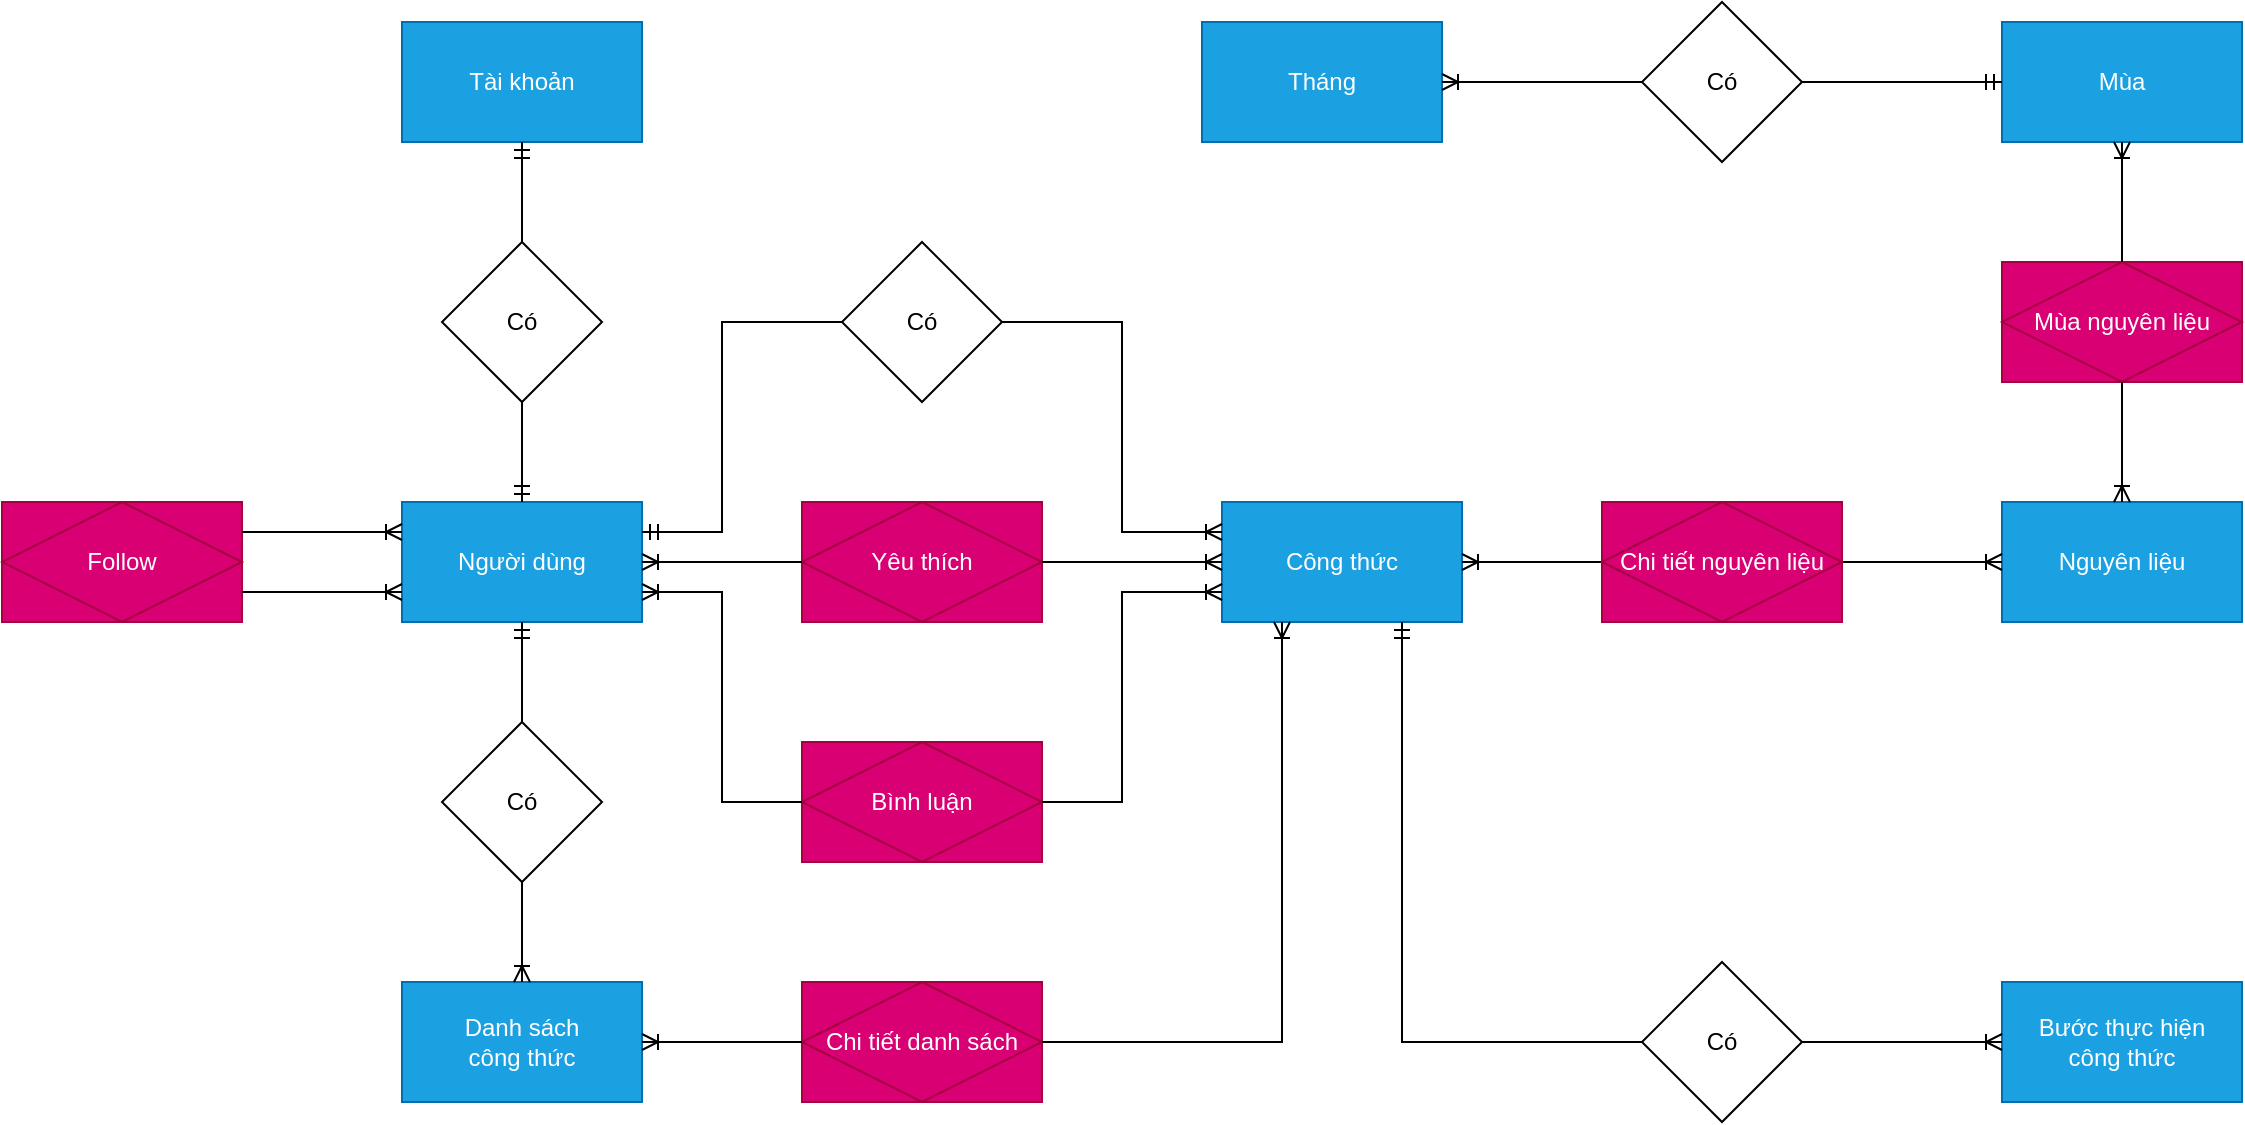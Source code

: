 <mxfile version="20.8.23" type="google" pages="2"><diagram id="c4pVvlEWS4kgHcjfymtn" name="Page-1"><mxGraphModel grid="1" page="0" gridSize="10" guides="1" tooltips="1" connect="1" arrows="1" fold="1" pageScale="1" pageWidth="850" pageHeight="1100" math="0" shadow="0"><root><mxCell id="0"/><mxCell id="1" parent="0"/><mxCell id="L5SS_wWgjtHi9M3j04vc-1" value="Người dùng" style="rounded=1;whiteSpace=wrap;html=1;arcSize=0;fillColor=#1ba1e2;strokeColor=#006EAF;fontColor=#ffffff;" vertex="1" parent="1"><mxGeometry x="80" y="210" width="120" height="60" as="geometry"/></mxCell><mxCell id="L5SS_wWgjtHi9M3j04vc-2" value="Tài khoản" style="rounded=1;whiteSpace=wrap;html=1;arcSize=0;fillColor=#1ba1e2;strokeColor=#006EAF;fontColor=#ffffff;" vertex="1" parent="1"><mxGeometry x="80" y="-30" width="120" height="60" as="geometry"/></mxCell><mxCell id="L5SS_wWgjtHi9M3j04vc-3" value="Nguyên liệu" style="rounded=1;whiteSpace=wrap;html=1;arcSize=0;fillColor=#1ba1e2;strokeColor=#006EAF;fontColor=#ffffff;" vertex="1" parent="1"><mxGeometry x="880" y="210" width="120" height="60" as="geometry"/></mxCell><mxCell id="L5SS_wWgjtHi9M3j04vc-4" value="Mùa" style="rounded=1;whiteSpace=wrap;html=1;arcSize=0;fillColor=#1ba1e2;strokeColor=#006EAF;fontColor=#ffffff;" vertex="1" parent="1"><mxGeometry x="880" y="-30" width="120" height="60" as="geometry"/></mxCell><mxCell id="L5SS_wWgjtHi9M3j04vc-5" value="Công thức" style="rounded=1;whiteSpace=wrap;html=1;arcSize=0;fillColor=#1ba1e2;strokeColor=#006EAF;fontColor=#ffffff;" vertex="1" parent="1"><mxGeometry x="490" y="210" width="120" height="60" as="geometry"/></mxCell><mxCell id="L5SS_wWgjtHi9M3j04vc-7" value="Bước thực hiện&lt;br&gt;công thức" style="rounded=1;whiteSpace=wrap;html=1;arcSize=0;fillColor=#1ba1e2;strokeColor=#006EAF;fontColor=#ffffff;" vertex="1" parent="1"><mxGeometry x="880" y="450" width="120" height="60" as="geometry"/></mxCell><mxCell id="L5SS_wWgjtHi9M3j04vc-8" value="Có" style="rhombus;whiteSpace=wrap;html=1;" vertex="1" parent="1"><mxGeometry x="100" y="80" width="80" height="80" as="geometry"/></mxCell><mxCell id="L5SS_wWgjtHi9M3j04vc-9" value="" style="endArrow=none;html=1;rounded=0;startArrow=ERmandOne;startFill=0;exitX=0.5;exitY=1;exitDx=0;exitDy=0;entryX=0.5;entryY=0;entryDx=0;entryDy=0;" edge="1" parent="1" source="L5SS_wWgjtHi9M3j04vc-2" target="L5SS_wWgjtHi9M3j04vc-8"><mxGeometry width="50" height="50" relative="1" as="geometry"><mxPoint x="240" y="200" as="sourcePoint"/><mxPoint x="290" y="150" as="targetPoint"/></mxGeometry></mxCell><mxCell id="L5SS_wWgjtHi9M3j04vc-10" value="" style="endArrow=none;html=1;rounded=0;startArrow=ERmandOne;startFill=0;exitX=0.5;exitY=0;exitDx=0;exitDy=0;entryX=0.5;entryY=1;entryDx=0;entryDy=0;" edge="1" parent="1" source="L5SS_wWgjtHi9M3j04vc-1" target="L5SS_wWgjtHi9M3j04vc-8"><mxGeometry width="50" height="50" relative="1" as="geometry"><mxPoint x="150" y="40" as="sourcePoint"/><mxPoint x="150" y="90" as="targetPoint"/></mxGeometry></mxCell><mxCell id="L5SS_wWgjtHi9M3j04vc-11" value="Có" style="rhombus;whiteSpace=wrap;html=1;" vertex="1" parent="1"><mxGeometry x="300" y="80" width="80" height="80" as="geometry"/></mxCell><mxCell id="L5SS_wWgjtHi9M3j04vc-12" value="" style="endArrow=none;html=1;rounded=0;startArrow=ERoneToMany;startFill=0;entryX=1;entryY=0.5;entryDx=0;entryDy=0;exitX=0;exitY=0.25;exitDx=0;exitDy=0;" edge="1" parent="1" source="L5SS_wWgjtHi9M3j04vc-5" target="L5SS_wWgjtHi9M3j04vc-11"><mxGeometry width="50" height="50" relative="1" as="geometry"><mxPoint x="470" y="190" as="sourcePoint"/><mxPoint x="230" y="170" as="targetPoint"/><Array as="points"><mxPoint x="440" y="225"/><mxPoint x="440" y="120"/></Array></mxGeometry></mxCell><mxCell id="L5SS_wWgjtHi9M3j04vc-13" value="" style="endArrow=none;html=1;rounded=0;startArrow=ERoneToMany;startFill=0;exitX=0;exitY=0.5;exitDx=0;exitDy=0;entryX=1;entryY=0.5;entryDx=0;entryDy=0;" edge="1" parent="1" source="L5SS_wWgjtHi9M3j04vc-3" target="L5SS_wWgjtHi9M3j04vc-17"><mxGeometry width="50" height="50" relative="1" as="geometry"><mxPoint x="470" y="250" as="sourcePoint"/><mxPoint x="720" y="240" as="targetPoint"/></mxGeometry></mxCell><mxCell id="L5SS_wWgjtHi9M3j04vc-14" value="" style="endArrow=none;html=1;rounded=0;startArrow=ERoneToMany;startFill=0;exitX=1;exitY=0.5;exitDx=0;exitDy=0;entryX=0;entryY=0.5;entryDx=0;entryDy=0;" edge="1" parent="1" source="L5SS_wWgjtHi9M3j04vc-5" target="L5SS_wWgjtHi9M3j04vc-17"><mxGeometry width="50" height="50" relative="1" as="geometry"><mxPoint x="930.0" y="250.0" as="sourcePoint"/><mxPoint x="830.0" y="250.0" as="targetPoint"/></mxGeometry></mxCell><mxCell id="L5SS_wWgjtHi9M3j04vc-15" value="" style="group;fillColor=#d80073;fontColor=#ffffff;strokeColor=#A50040;" connectable="0" vertex="1" parent="1"><mxGeometry x="680" y="210" width="120" height="60" as="geometry"/></mxCell><mxCell id="L5SS_wWgjtHi9M3j04vc-16" value="" style="rounded=1;whiteSpace=wrap;html=1;arcSize=0;fillColor=#d80073;fontColor=#ffffff;strokeColor=#A50040;" vertex="1" parent="L5SS_wWgjtHi9M3j04vc-15"><mxGeometry width="120" height="60" as="geometry"/></mxCell><mxCell id="L5SS_wWgjtHi9M3j04vc-17" value="Chi tiết nguyên liệu" style="rhombus;whiteSpace=wrap;html=1;fillColor=#d80073;fontColor=#ffffff;strokeColor=#A50040;" vertex="1" parent="L5SS_wWgjtHi9M3j04vc-15"><mxGeometry width="120" height="60" as="geometry"/></mxCell><mxCell id="L5SS_wWgjtHi9M3j04vc-18" value="" style="rounded=1;whiteSpace=wrap;html=1;arcSize=0;fillColor=#d80073;fontColor=#ffffff;strokeColor=#A50040;" vertex="1" parent="1"><mxGeometry x="880" y="90" width="120" height="60" as="geometry"/></mxCell><mxCell id="L5SS_wWgjtHi9M3j04vc-19" value="Mùa nguyên liệu" style="rhombus;whiteSpace=wrap;html=1;fillColor=#d80073;fontColor=#ffffff;strokeColor=#A50040;" vertex="1" parent="1"><mxGeometry x="880" y="90" width="120" height="60" as="geometry"/></mxCell><mxCell id="L5SS_wWgjtHi9M3j04vc-20" value="" style="endArrow=none;html=1;rounded=0;startArrow=ERoneToMany;startFill=0;exitX=0.5;exitY=1;exitDx=0;exitDy=0;entryX=0.5;entryY=0;entryDx=0;entryDy=0;" edge="1" parent="1" source="L5SS_wWgjtHi9M3j04vc-4" target="L5SS_wWgjtHi9M3j04vc-18"><mxGeometry width="50" height="50" relative="1" as="geometry"><mxPoint x="890.0" y="250.0" as="sourcePoint"/><mxPoint x="790.0" y="250.0" as="targetPoint"/></mxGeometry></mxCell><mxCell id="L5SS_wWgjtHi9M3j04vc-21" value="" style="endArrow=none;html=1;rounded=0;startArrow=ERoneToMany;startFill=0;exitX=0.5;exitY=0;exitDx=0;exitDy=0;entryX=0.5;entryY=1;entryDx=0;entryDy=0;" edge="1" parent="1" source="L5SS_wWgjtHi9M3j04vc-3" target="L5SS_wWgjtHi9M3j04vc-18"><mxGeometry width="50" height="50" relative="1" as="geometry"><mxPoint x="1330" y="250.0" as="sourcePoint"/><mxPoint x="1230" y="250.0" as="targetPoint"/></mxGeometry></mxCell><mxCell id="L5SS_wWgjtHi9M3j04vc-22" value="Có" style="rhombus;whiteSpace=wrap;html=1;" vertex="1" parent="1"><mxGeometry x="700" y="440" width="80" height="80" as="geometry"/></mxCell><mxCell id="L5SS_wWgjtHi9M3j04vc-23" value="" style="endArrow=none;html=1;rounded=0;startArrow=ERoneToMany;startFill=0;exitX=0;exitY=0.5;exitDx=0;exitDy=0;entryX=1;entryY=0.5;entryDx=0;entryDy=0;" edge="1" parent="1" source="L5SS_wWgjtHi9M3j04vc-7" target="L5SS_wWgjtHi9M3j04vc-22"><mxGeometry width="50" height="50" relative="1" as="geometry"><mxPoint x="460" y="420" as="sourcePoint"/><mxPoint x="400" y="420" as="targetPoint"/></mxGeometry></mxCell><mxCell id="L5SS_wWgjtHi9M3j04vc-24" value="" style="endArrow=none;html=1;rounded=0;startArrow=ERmandOne;startFill=0;exitX=0.75;exitY=1;exitDx=0;exitDy=0;entryX=0;entryY=0.5;entryDx=0;entryDy=0;" edge="1" parent="1" source="L5SS_wWgjtHi9M3j04vc-5" target="L5SS_wWgjtHi9M3j04vc-22"><mxGeometry width="50" height="50" relative="1" as="geometry"><mxPoint x="290" y="250" as="sourcePoint"/><mxPoint x="350" y="250" as="targetPoint"/><Array as="points"><mxPoint x="580" y="480"/></Array></mxGeometry></mxCell><mxCell id="L5SS_wWgjtHi9M3j04vc-28" value="Tháng" style="rounded=1;whiteSpace=wrap;html=1;arcSize=0;fillColor=#1ba1e2;strokeColor=#006EAF;fontColor=#ffffff;" vertex="1" parent="1"><mxGeometry x="480" y="-30" width="120" height="60" as="geometry"/></mxCell><mxCell id="L5SS_wWgjtHi9M3j04vc-29" value="Có" style="rhombus;whiteSpace=wrap;html=1;" vertex="1" parent="1"><mxGeometry x="700" y="-40" width="80" height="80" as="geometry"/></mxCell><mxCell id="L5SS_wWgjtHi9M3j04vc-30" value="" style="endArrow=none;html=1;rounded=0;startArrow=ERoneToMany;startFill=0;exitX=1;exitY=0.5;exitDx=0;exitDy=0;entryX=0;entryY=0.5;entryDx=0;entryDy=0;" edge="1" parent="1" source="L5SS_wWgjtHi9M3j04vc-28" target="L5SS_wWgjtHi9M3j04vc-29"><mxGeometry width="50" height="50" relative="1" as="geometry"><mxPoint x="820" y="100" as="sourcePoint"/><mxPoint x="740" y="60" as="targetPoint"/></mxGeometry></mxCell><mxCell id="L5SS_wWgjtHi9M3j04vc-31" value="" style="endArrow=none;html=1;rounded=0;startArrow=ERmandOne;startFill=0;exitX=0;exitY=0.5;exitDx=0;exitDy=0;entryX=1;entryY=0.5;entryDx=0;entryDy=0;" edge="1" parent="1" source="L5SS_wWgjtHi9M3j04vc-4" target="L5SS_wWgjtHi9M3j04vc-29"><mxGeometry width="50" height="50" relative="1" as="geometry"><mxPoint x="740" y="90" as="sourcePoint"/><mxPoint x="800" y="110" as="targetPoint"/></mxGeometry></mxCell><mxCell id="L5SS_wWgjtHi9M3j04vc-32" value="" style="group;fillColor=#d80073;fontColor=#ffffff;strokeColor=#A50040;" connectable="0" vertex="1" parent="1"><mxGeometry x="280" y="210" width="120" height="60" as="geometry"/></mxCell><mxCell id="L5SS_wWgjtHi9M3j04vc-33" value="" style="rounded=1;whiteSpace=wrap;html=1;arcSize=0;fillColor=#d80073;fontColor=#ffffff;strokeColor=#A50040;" vertex="1" parent="L5SS_wWgjtHi9M3j04vc-32"><mxGeometry width="120" height="60" as="geometry"/></mxCell><mxCell id="L5SS_wWgjtHi9M3j04vc-34" value="Yêu thích" style="rhombus;whiteSpace=wrap;html=1;fillColor=#d80073;fontColor=#ffffff;strokeColor=#A50040;" vertex="1" parent="L5SS_wWgjtHi9M3j04vc-32"><mxGeometry width="120" height="60" as="geometry"/></mxCell><mxCell id="L5SS_wWgjtHi9M3j04vc-35" value="" style="endArrow=none;html=1;rounded=0;startArrow=ERmandOne;startFill=0;exitX=1;exitY=0.25;exitDx=0;exitDy=0;entryX=0;entryY=0.5;entryDx=0;entryDy=0;" edge="1" parent="1" source="L5SS_wWgjtHi9M3j04vc-1" target="L5SS_wWgjtHi9M3j04vc-11"><mxGeometry width="50" height="50" relative="1" as="geometry"><mxPoint x="150" y="40.0" as="sourcePoint"/><mxPoint x="150" y="90.0" as="targetPoint"/><Array as="points"><mxPoint x="240" y="225"/><mxPoint x="240" y="120"/></Array></mxGeometry></mxCell><mxCell id="L5SS_wWgjtHi9M3j04vc-36" value="Có" style="rhombus;whiteSpace=wrap;html=1;" vertex="1" parent="1"><mxGeometry x="100" y="320" width="80" height="80" as="geometry"/></mxCell><mxCell id="L5SS_wWgjtHi9M3j04vc-37" value="Danh sách&lt;br&gt;công thức" style="rounded=1;whiteSpace=wrap;html=1;arcSize=0;fillColor=#1ba1e2;strokeColor=#006EAF;fontColor=#ffffff;" vertex="1" parent="1"><mxGeometry x="80" y="450" width="120" height="60" as="geometry"/></mxCell><mxCell id="L5SS_wWgjtHi9M3j04vc-38" value="" style="endArrow=none;html=1;rounded=0;startArrow=ERmandOne;startFill=0;exitX=0.5;exitY=1;exitDx=0;exitDy=0;entryX=0.5;entryY=0;entryDx=0;entryDy=0;" edge="1" parent="1" source="L5SS_wWgjtHi9M3j04vc-1" target="L5SS_wWgjtHi9M3j04vc-36"><mxGeometry width="50" height="50" relative="1" as="geometry"><mxPoint x="150" y="220.0" as="sourcePoint"/><mxPoint x="150" y="170.0" as="targetPoint"/></mxGeometry></mxCell><mxCell id="L5SS_wWgjtHi9M3j04vc-39" value="" style="endArrow=none;html=1;rounded=0;startArrow=ERoneToMany;startFill=0;exitX=0.5;exitY=0;exitDx=0;exitDy=0;entryX=0.5;entryY=1;entryDx=0;entryDy=0;" edge="1" parent="1" source="L5SS_wWgjtHi9M3j04vc-37" target="L5SS_wWgjtHi9M3j04vc-36"><mxGeometry width="50" height="50" relative="1" as="geometry"><mxPoint x="610" y="250.0" as="sourcePoint"/><mxPoint x="690.0" y="250.0" as="targetPoint"/></mxGeometry></mxCell><mxCell id="L5SS_wWgjtHi9M3j04vc-40" value="" style="group;fillColor=#d80073;fontColor=#ffffff;strokeColor=#A50040;" connectable="0" vertex="1" parent="1"><mxGeometry x="280" y="450" width="120" height="60" as="geometry"/></mxCell><mxCell id="L5SS_wWgjtHi9M3j04vc-41" value="" style="rounded=1;whiteSpace=wrap;html=1;arcSize=0;fillColor=#d80073;fontColor=#ffffff;strokeColor=#A50040;" vertex="1" parent="L5SS_wWgjtHi9M3j04vc-40"><mxGeometry width="120" height="60" as="geometry"/></mxCell><mxCell id="L5SS_wWgjtHi9M3j04vc-42" value="Chi tiết danh sách" style="rhombus;whiteSpace=wrap;html=1;fillColor=#d80073;fontColor=#ffffff;strokeColor=#A50040;" vertex="1" parent="L5SS_wWgjtHi9M3j04vc-40"><mxGeometry width="120" height="60" as="geometry"/></mxCell><mxCell id="L5SS_wWgjtHi9M3j04vc-43" value="" style="endArrow=none;html=1;rounded=0;startArrow=ERoneToMany;startFill=0;exitX=1;exitY=0.5;exitDx=0;exitDy=0;entryX=0;entryY=0.5;entryDx=0;entryDy=0;" edge="1" parent="1" source="L5SS_wWgjtHi9M3j04vc-37" target="L5SS_wWgjtHi9M3j04vc-42"><mxGeometry width="50" height="50" relative="1" as="geometry"><mxPoint x="150" y="460" as="sourcePoint"/><mxPoint x="150" y="410" as="targetPoint"/></mxGeometry></mxCell><mxCell id="L5SS_wWgjtHi9M3j04vc-44" value="" style="endArrow=none;html=1;rounded=0;startArrow=ERoneToMany;startFill=0;exitX=0.25;exitY=1;exitDx=0;exitDy=0;entryX=1;entryY=0.5;entryDx=0;entryDy=0;" edge="1" parent="1" source="L5SS_wWgjtHi9M3j04vc-5" target="L5SS_wWgjtHi9M3j04vc-42"><mxGeometry width="50" height="50" relative="1" as="geometry"><mxPoint x="210" y="490" as="sourcePoint"/><mxPoint x="290" y="490" as="targetPoint"/><Array as="points"><mxPoint x="520" y="480"/></Array></mxGeometry></mxCell><mxCell id="L5SS_wWgjtHi9M3j04vc-45" value="" style="group;fillColor=#d80073;fontColor=#ffffff;strokeColor=#A50040;" connectable="0" vertex="1" parent="1"><mxGeometry x="280" y="330" width="120" height="60" as="geometry"/></mxCell><mxCell id="L5SS_wWgjtHi9M3j04vc-46" value="" style="rounded=1;whiteSpace=wrap;html=1;arcSize=0;fillColor=#d80073;fontColor=#ffffff;strokeColor=#A50040;" vertex="1" parent="L5SS_wWgjtHi9M3j04vc-45"><mxGeometry width="120" height="60" as="geometry"/></mxCell><mxCell id="L5SS_wWgjtHi9M3j04vc-47" value="Bình luận" style="rhombus;whiteSpace=wrap;html=1;fillColor=#d80073;fontColor=#ffffff;strokeColor=#A50040;" vertex="1" parent="L5SS_wWgjtHi9M3j04vc-45"><mxGeometry width="120" height="60" as="geometry"/></mxCell><mxCell id="L5SS_wWgjtHi9M3j04vc-48" value="" style="endArrow=none;html=1;rounded=0;startArrow=ERoneToMany;startFill=0;exitX=1;exitY=0.75;exitDx=0;exitDy=0;entryX=0;entryY=0.5;entryDx=0;entryDy=0;" edge="1" parent="1" source="L5SS_wWgjtHi9M3j04vc-1" target="L5SS_wWgjtHi9M3j04vc-46"><mxGeometry width="50" height="50" relative="1" as="geometry"><mxPoint x="150" y="460" as="sourcePoint"/><mxPoint x="150" y="410" as="targetPoint"/><Array as="points"><mxPoint x="240" y="255"/><mxPoint x="240" y="360"/></Array></mxGeometry></mxCell><mxCell id="L5SS_wWgjtHi9M3j04vc-49" value="" style="endArrow=none;html=1;rounded=0;startArrow=ERoneToMany;startFill=0;exitX=1;exitY=0.5;exitDx=0;exitDy=0;entryX=0;entryY=0.5;entryDx=0;entryDy=0;" edge="1" parent="1" source="L5SS_wWgjtHi9M3j04vc-1" target="L5SS_wWgjtHi9M3j04vc-34"><mxGeometry width="50" height="50" relative="1" as="geometry"><mxPoint x="180" y="280" as="sourcePoint"/><mxPoint x="290.0" y="370" as="targetPoint"/></mxGeometry></mxCell><mxCell id="L5SS_wWgjtHi9M3j04vc-50" value="" style="endArrow=none;html=1;rounded=0;startArrow=ERoneToMany;startFill=0;exitX=0;exitY=0.5;exitDx=0;exitDy=0;entryX=1;entryY=0.5;entryDx=0;entryDy=0;" edge="1" parent="1" source="L5SS_wWgjtHi9M3j04vc-5" target="L5SS_wWgjtHi9M3j04vc-34"><mxGeometry width="50" height="50" relative="1" as="geometry"><mxPoint x="210" y="250" as="sourcePoint"/><mxPoint x="290.0" y="250" as="targetPoint"/></mxGeometry></mxCell><mxCell id="L5SS_wWgjtHi9M3j04vc-51" value="" style="endArrow=none;html=1;rounded=0;startArrow=ERoneToMany;startFill=0;exitX=0;exitY=0.75;exitDx=0;exitDy=0;entryX=1;entryY=0.5;entryDx=0;entryDy=0;" edge="1" parent="1" source="L5SS_wWgjtHi9M3j04vc-5" target="L5SS_wWgjtHi9M3j04vc-47"><mxGeometry width="50" height="50" relative="1" as="geometry"><mxPoint x="210" y="250" as="sourcePoint"/><mxPoint x="290.0" y="250" as="targetPoint"/><Array as="points"><mxPoint x="440" y="255"/><mxPoint x="440" y="360"/></Array></mxGeometry></mxCell><mxCell id="L5SS_wWgjtHi9M3j04vc-52" value="" style="group;fillColor=#d80073;fontColor=#ffffff;strokeColor=#A50040;" connectable="0" vertex="1" parent="1"><mxGeometry x="-120" y="210" width="120" height="60" as="geometry"/></mxCell><mxCell id="L5SS_wWgjtHi9M3j04vc-53" value="" style="rounded=1;whiteSpace=wrap;html=1;arcSize=0;fillColor=#d80073;fontColor=#ffffff;strokeColor=#A50040;" vertex="1" parent="L5SS_wWgjtHi9M3j04vc-52"><mxGeometry width="120" height="60" as="geometry"/></mxCell><mxCell id="L5SS_wWgjtHi9M3j04vc-54" value="Follow" style="rhombus;whiteSpace=wrap;html=1;fillColor=#d80073;fontColor=#ffffff;strokeColor=#A50040;" vertex="1" parent="L5SS_wWgjtHi9M3j04vc-52"><mxGeometry width="120" height="60" as="geometry"/></mxCell><mxCell id="L5SS_wWgjtHi9M3j04vc-55" value="" style="endArrow=none;html=1;rounded=0;startArrow=ERoneToMany;startFill=0;exitX=0;exitY=0.25;exitDx=0;exitDy=0;entryX=1;entryY=0.25;entryDx=0;entryDy=0;" edge="1" parent="1" source="L5SS_wWgjtHi9M3j04vc-1" target="L5SS_wWgjtHi9M3j04vc-53"><mxGeometry width="50" height="50" relative="1" as="geometry"><mxPoint x="150" y="460" as="sourcePoint"/><mxPoint x="50" y="250" as="targetPoint"/></mxGeometry></mxCell><mxCell id="L5SS_wWgjtHi9M3j04vc-56" value="" style="endArrow=none;html=1;rounded=0;startArrow=ERoneToMany;startFill=0;exitX=0;exitY=0.75;exitDx=0;exitDy=0;entryX=1;entryY=0.75;entryDx=0;entryDy=0;" edge="1" parent="1" source="L5SS_wWgjtHi9M3j04vc-1" target="L5SS_wWgjtHi9M3j04vc-53"><mxGeometry width="50" height="50" relative="1" as="geometry"><mxPoint x="90" y="235" as="sourcePoint"/><mxPoint x="10" y="235" as="targetPoint"/></mxGeometry></mxCell></root></mxGraphModel></diagram><diagram name="Page-2" id="e4vst0Jz38sos8SAjGsN"><mxGraphModel grid="1" page="0" gridSize="10" guides="1" tooltips="1" connect="1" arrows="1" fold="1" pageScale="1" pageWidth="850" pageHeight="1100" math="0" shadow="0"><root><mxCell id="0"/><mxCell id="1" parent="0"/><mxCell id="RfuY_iIeU4n8g2qRlsdJ-1" value="Người dùng" style="rounded=1;whiteSpace=wrap;html=1;arcSize=0;fillColor=#1ba1e2;strokeColor=#006EAF;fontColor=#ffffff;" vertex="1" parent="1"><mxGeometry x="80" y="210" width="120" height="60" as="geometry"/></mxCell><mxCell id="RfuY_iIeU4n8g2qRlsdJ-3" value="Tài khoản" style="rounded=1;whiteSpace=wrap;html=1;arcSize=0;fillColor=#1ba1e2;strokeColor=#006EAF;fontColor=#ffffff;" vertex="1" parent="1"><mxGeometry x="80" y="-30" width="120" height="60" as="geometry"/></mxCell><mxCell id="RfuY_iIeU4n8g2qRlsdJ-4" value="Tag nguyên liệu" style="rounded=1;whiteSpace=wrap;html=1;arcSize=0;fillColor=#1ba1e2;strokeColor=#006EAF;fontColor=#ffffff;" vertex="1" parent="1"><mxGeometry x="880" y="210" width="120" height="60" as="geometry"/></mxCell><mxCell id="RfuY_iIeU4n8g2qRlsdJ-5" value="Mùa" style="rounded=1;whiteSpace=wrap;html=1;arcSize=0;fillColor=#1ba1e2;strokeColor=#006EAF;fontColor=#ffffff;" vertex="1" parent="1"><mxGeometry x="880" y="-30" width="120" height="60" as="geometry"/></mxCell><mxCell id="RfuY_iIeU4n8g2qRlsdJ-6" value="Công thức" style="rounded=1;whiteSpace=wrap;html=1;arcSize=0;fillColor=#1ba1e2;strokeColor=#006EAF;fontColor=#ffffff;" vertex="1" parent="1"><mxGeometry x="480" y="210" width="120" height="60" as="geometry"/></mxCell><mxCell id="RfuY_iIeU4n8g2qRlsdJ-7" value="Nguyên liệu&lt;br&gt;công thức" style="rounded=1;whiteSpace=wrap;html=1;arcSize=0;fillColor=#1ba1e2;strokeColor=#006EAF;fontColor=#ffffff;" vertex="1" parent="1"><mxGeometry x="880" y="580" width="120" height="60" as="geometry"/></mxCell><mxCell id="RfuY_iIeU4n8g2qRlsdJ-8" value="Bước thực hiện&lt;br&gt;công thức" style="rounded=1;whiteSpace=wrap;html=1;arcSize=0;fillColor=#1ba1e2;strokeColor=#006EAF;fontColor=#ffffff;" vertex="1" parent="1"><mxGeometry x="80" y="580" width="120" height="60" as="geometry"/></mxCell><mxCell id="RfuY_iIeU4n8g2qRlsdJ-10" value="Có" style="rhombus;whiteSpace=wrap;html=1;" vertex="1" parent="1"><mxGeometry x="100" y="80" width="80" height="80" as="geometry"/></mxCell><mxCell id="RfuY_iIeU4n8g2qRlsdJ-12" value="" style="endArrow=none;html=1;rounded=0;startArrow=ERmandOne;startFill=0;exitX=0.5;exitY=1;exitDx=0;exitDy=0;entryX=0.5;entryY=0;entryDx=0;entryDy=0;" edge="1" parent="1" source="RfuY_iIeU4n8g2qRlsdJ-3" target="RfuY_iIeU4n8g2qRlsdJ-10"><mxGeometry width="50" height="50" relative="1" as="geometry"><mxPoint x="240" y="200" as="sourcePoint"/><mxPoint x="290" y="150" as="targetPoint"/></mxGeometry></mxCell><mxCell id="RfuY_iIeU4n8g2qRlsdJ-13" value="" style="endArrow=none;html=1;rounded=0;startArrow=ERmandOne;startFill=0;exitX=0.5;exitY=0;exitDx=0;exitDy=0;entryX=0.5;entryY=1;entryDx=0;entryDy=0;" edge="1" parent="1" source="RfuY_iIeU4n8g2qRlsdJ-1" target="RfuY_iIeU4n8g2qRlsdJ-10"><mxGeometry width="50" height="50" relative="1" as="geometry"><mxPoint x="150" y="40" as="sourcePoint"/><mxPoint x="150" y="90" as="targetPoint"/></mxGeometry></mxCell><mxCell id="RfuY_iIeU4n8g2qRlsdJ-14" value="Có" style="rhombus;whiteSpace=wrap;html=1;" vertex="1" parent="1"><mxGeometry x="300" y="80" width="80" height="80" as="geometry"/></mxCell><mxCell id="RfuY_iIeU4n8g2qRlsdJ-16" value="" style="endArrow=none;html=1;rounded=0;startArrow=ERoneToMany;startFill=0;entryX=1;entryY=0.5;entryDx=0;entryDy=0;exitX=0;exitY=0.25;exitDx=0;exitDy=0;" edge="1" parent="1" source="RfuY_iIeU4n8g2qRlsdJ-6" target="RfuY_iIeU4n8g2qRlsdJ-14"><mxGeometry width="50" height="50" relative="1" as="geometry"><mxPoint x="470" y="190" as="sourcePoint"/><mxPoint x="230" y="170" as="targetPoint"/><Array as="points"><mxPoint x="440" y="225"/><mxPoint x="440" y="120"/></Array></mxGeometry></mxCell><mxCell id="RfuY_iIeU4n8g2qRlsdJ-18" value="" style="endArrow=none;html=1;rounded=0;startArrow=ERoneToMany;startFill=0;exitX=0;exitY=0.5;exitDx=0;exitDy=0;entryX=1;entryY=0.5;entryDx=0;entryDy=0;" edge="1" parent="1" source="RfuY_iIeU4n8g2qRlsdJ-4" target="RfuY_iIeU4n8g2qRlsdJ-20"><mxGeometry width="50" height="50" relative="1" as="geometry"><mxPoint x="470" y="250" as="sourcePoint"/><mxPoint x="720" y="240" as="targetPoint"/></mxGeometry></mxCell><mxCell id="RfuY_iIeU4n8g2qRlsdJ-23" value="" style="endArrow=none;html=1;rounded=0;startArrow=ERoneToMany;startFill=0;exitX=1;exitY=0.5;exitDx=0;exitDy=0;entryX=0;entryY=0.5;entryDx=0;entryDy=0;" edge="1" parent="1" source="RfuY_iIeU4n8g2qRlsdJ-6" target="RfuY_iIeU4n8g2qRlsdJ-20"><mxGeometry width="50" height="50" relative="1" as="geometry"><mxPoint x="930.0" y="250.0" as="sourcePoint"/><mxPoint x="830.0" y="250.0" as="targetPoint"/></mxGeometry></mxCell><mxCell id="RfuY_iIeU4n8g2qRlsdJ-24" value="" style="group;fillColor=#d80073;fontColor=#ffffff;strokeColor=#A50040;" vertex="1" connectable="0" parent="1"><mxGeometry x="680" y="210" width="120" height="60" as="geometry"/></mxCell><mxCell id="RfuY_iIeU4n8g2qRlsdJ-19" value="" style="rounded=1;whiteSpace=wrap;html=1;arcSize=0;fillColor=#d80073;fontColor=#ffffff;strokeColor=#A50040;" vertex="1" parent="RfuY_iIeU4n8g2qRlsdJ-24"><mxGeometry width="120" height="60" as="geometry"/></mxCell><mxCell id="RfuY_iIeU4n8g2qRlsdJ-20" value="Tag công thức" style="rhombus;whiteSpace=wrap;html=1;fillColor=#d80073;fontColor=#ffffff;strokeColor=#A50040;" vertex="1" parent="RfuY_iIeU4n8g2qRlsdJ-24"><mxGeometry width="120" height="60" as="geometry"/></mxCell><mxCell id="RfuY_iIeU4n8g2qRlsdJ-26" value="" style="rounded=1;whiteSpace=wrap;html=1;arcSize=0;fillColor=#d80073;fontColor=#ffffff;strokeColor=#A50040;" vertex="1" parent="1"><mxGeometry x="880" y="90" width="120" height="60" as="geometry"/></mxCell><mxCell id="RfuY_iIeU4n8g2qRlsdJ-27" value="Mùa nguyên liệu" style="rhombus;whiteSpace=wrap;html=1;fillColor=#d80073;fontColor=#ffffff;strokeColor=#A50040;" vertex="1" parent="1"><mxGeometry x="880" y="90" width="120" height="60" as="geometry"/></mxCell><mxCell id="RfuY_iIeU4n8g2qRlsdJ-28" value="" style="endArrow=none;html=1;rounded=0;startArrow=ERoneToMany;startFill=0;exitX=0.5;exitY=1;exitDx=0;exitDy=0;entryX=0.5;entryY=0;entryDx=0;entryDy=0;" edge="1" parent="1" source="RfuY_iIeU4n8g2qRlsdJ-5" target="RfuY_iIeU4n8g2qRlsdJ-26"><mxGeometry width="50" height="50" relative="1" as="geometry"><mxPoint x="890.0" y="250.0" as="sourcePoint"/><mxPoint x="790.0" y="250.0" as="targetPoint"/></mxGeometry></mxCell><mxCell id="RfuY_iIeU4n8g2qRlsdJ-29" value="" style="endArrow=none;html=1;rounded=0;startArrow=ERoneToMany;startFill=0;exitX=0.5;exitY=0;exitDx=0;exitDy=0;entryX=0.5;entryY=1;entryDx=0;entryDy=0;" edge="1" parent="1" source="RfuY_iIeU4n8g2qRlsdJ-4" target="RfuY_iIeU4n8g2qRlsdJ-26"><mxGeometry width="50" height="50" relative="1" as="geometry"><mxPoint x="1330" y="250.0" as="sourcePoint"/><mxPoint x="1230" y="250.0" as="targetPoint"/></mxGeometry></mxCell><mxCell id="RfuY_iIeU4n8g2qRlsdJ-30" value="Có" style="rhombus;whiteSpace=wrap;html=1;" vertex="1" parent="1"><mxGeometry x="300" y="570" width="80" height="80" as="geometry"/></mxCell><mxCell id="RfuY_iIeU4n8g2qRlsdJ-31" value="" style="endArrow=none;html=1;rounded=0;startArrow=ERoneToMany;startFill=0;exitX=1;exitY=0.5;exitDx=0;exitDy=0;entryX=0;entryY=0.5;entryDx=0;entryDy=0;" edge="1" parent="1" source="RfuY_iIeU4n8g2qRlsdJ-8" target="RfuY_iIeU4n8g2qRlsdJ-30"><mxGeometry width="50" height="50" relative="1" as="geometry"><mxPoint x="460" y="420" as="sourcePoint"/><mxPoint x="400" y="420" as="targetPoint"/></mxGeometry></mxCell><mxCell id="RfuY_iIeU4n8g2qRlsdJ-32" value="" style="endArrow=none;html=1;rounded=0;startArrow=ERmandOne;startFill=0;exitX=0.5;exitY=1;exitDx=0;exitDy=0;entryX=1;entryY=0.5;entryDx=0;entryDy=0;" edge="1" parent="1" source="RfuY_iIeU4n8g2qRlsdJ-6" target="RfuY_iIeU4n8g2qRlsdJ-30"><mxGeometry width="50" height="50" relative="1" as="geometry"><mxPoint x="290" y="250" as="sourcePoint"/><mxPoint x="350" y="250" as="targetPoint"/><Array as="points"><mxPoint x="540" y="610"/></Array></mxGeometry></mxCell><mxCell id="RfuY_iIeU4n8g2qRlsdJ-33" value="Có" style="rhombus;whiteSpace=wrap;html=1;" vertex="1" parent="1"><mxGeometry x="700" y="570" width="80" height="80" as="geometry"/></mxCell><mxCell id="RfuY_iIeU4n8g2qRlsdJ-34" value="" style="endArrow=none;html=1;rounded=0;startArrow=ERoneToMany;startFill=0;exitX=0;exitY=0.5;exitDx=0;exitDy=0;entryX=1;entryY=0.5;entryDx=0;entryDy=0;" edge="1" parent="1" source="RfuY_iIeU4n8g2qRlsdJ-7" target="RfuY_iIeU4n8g2qRlsdJ-33"><mxGeometry width="50" height="50" relative="1" as="geometry"><mxPoint x="240" y="620" as="sourcePoint"/><mxPoint x="300" y="620" as="targetPoint"/></mxGeometry></mxCell><mxCell id="RfuY_iIeU4n8g2qRlsdJ-35" value="" style="endArrow=none;html=1;rounded=0;startArrow=ERmandOne;startFill=0;exitX=0.75;exitY=1;exitDx=0;exitDy=0;entryX=0;entryY=0.5;entryDx=0;entryDy=0;" edge="1" parent="1" source="RfuY_iIeU4n8g2qRlsdJ-6" target="RfuY_iIeU4n8g2qRlsdJ-33"><mxGeometry width="50" height="50" relative="1" as="geometry"><mxPoint x="290" y="250" as="sourcePoint"/><mxPoint x="350" y="250" as="targetPoint"/><Array as="points"><mxPoint x="570" y="610"/></Array></mxGeometry></mxCell><mxCell id="RfuY_iIeU4n8g2qRlsdJ-41" value="Tháng" style="rounded=1;whiteSpace=wrap;html=1;arcSize=0;fillColor=#1ba1e2;strokeColor=#006EAF;fontColor=#ffffff;" vertex="1" parent="1"><mxGeometry x="480" y="-30" width="120" height="60" as="geometry"/></mxCell><mxCell id="RfuY_iIeU4n8g2qRlsdJ-42" value="Có" style="rhombus;whiteSpace=wrap;html=1;" vertex="1" parent="1"><mxGeometry x="700" y="-40" width="80" height="80" as="geometry"/></mxCell><mxCell id="RfuY_iIeU4n8g2qRlsdJ-43" value="" style="endArrow=none;html=1;rounded=0;startArrow=ERoneToMany;startFill=0;exitX=1;exitY=0.5;exitDx=0;exitDy=0;entryX=0;entryY=0.5;entryDx=0;entryDy=0;" edge="1" parent="1" source="RfuY_iIeU4n8g2qRlsdJ-41" target="RfuY_iIeU4n8g2qRlsdJ-42"><mxGeometry width="50" height="50" relative="1" as="geometry"><mxPoint x="820" y="100" as="sourcePoint"/><mxPoint x="740" y="60" as="targetPoint"/></mxGeometry></mxCell><mxCell id="RfuY_iIeU4n8g2qRlsdJ-44" value="" style="endArrow=none;html=1;rounded=0;startArrow=ERmandOne;startFill=0;exitX=0;exitY=0.5;exitDx=0;exitDy=0;entryX=1;entryY=0.5;entryDx=0;entryDy=0;" edge="1" parent="1" source="RfuY_iIeU4n8g2qRlsdJ-5" target="RfuY_iIeU4n8g2qRlsdJ-42"><mxGeometry width="50" height="50" relative="1" as="geometry"><mxPoint x="740" y="90" as="sourcePoint"/><mxPoint x="800" y="110" as="targetPoint"/></mxGeometry></mxCell><mxCell id="RfuY_iIeU4n8g2qRlsdJ-46" value="" style="group;fillColor=#d80073;fontColor=#ffffff;strokeColor=#A50040;" vertex="1" connectable="0" parent="1"><mxGeometry x="280" y="210" width="120" height="60" as="geometry"/></mxCell><mxCell id="RfuY_iIeU4n8g2qRlsdJ-47" value="" style="rounded=1;whiteSpace=wrap;html=1;arcSize=0;fillColor=#d80073;fontColor=#ffffff;strokeColor=#A50040;" vertex="1" parent="RfuY_iIeU4n8g2qRlsdJ-46"><mxGeometry width="120" height="60" as="geometry"/></mxCell><mxCell id="RfuY_iIeU4n8g2qRlsdJ-48" value="Yêu thích" style="rhombus;whiteSpace=wrap;html=1;fillColor=#d80073;fontColor=#ffffff;strokeColor=#A50040;" vertex="1" parent="RfuY_iIeU4n8g2qRlsdJ-46"><mxGeometry width="120" height="60" as="geometry"/></mxCell><mxCell id="RfuY_iIeU4n8g2qRlsdJ-49" value="" style="endArrow=none;html=1;rounded=0;startArrow=ERmandOne;startFill=0;exitX=1;exitY=0.25;exitDx=0;exitDy=0;entryX=0;entryY=0.5;entryDx=0;entryDy=0;" edge="1" parent="1" source="RfuY_iIeU4n8g2qRlsdJ-1" target="RfuY_iIeU4n8g2qRlsdJ-14"><mxGeometry width="50" height="50" relative="1" as="geometry"><mxPoint x="150" y="40.0" as="sourcePoint"/><mxPoint x="150" y="90.0" as="targetPoint"/><Array as="points"><mxPoint x="240" y="225"/><mxPoint x="240" y="120"/></Array></mxGeometry></mxCell><mxCell id="RfuY_iIeU4n8g2qRlsdJ-52" value="Có" style="rhombus;whiteSpace=wrap;html=1;" vertex="1" parent="1"><mxGeometry x="100" y="320" width="80" height="80" as="geometry"/></mxCell><mxCell id="RfuY_iIeU4n8g2qRlsdJ-53" value="Danh sách&lt;br&gt;công thức" style="rounded=1;whiteSpace=wrap;html=1;arcSize=0;fillColor=#1ba1e2;strokeColor=#006EAF;fontColor=#ffffff;" vertex="1" parent="1"><mxGeometry x="80" y="450" width="120" height="60" as="geometry"/></mxCell><mxCell id="RfuY_iIeU4n8g2qRlsdJ-54" value="" style="endArrow=none;html=1;rounded=0;startArrow=ERmandOne;startFill=0;exitX=0.5;exitY=1;exitDx=0;exitDy=0;entryX=0.5;entryY=0;entryDx=0;entryDy=0;" edge="1" parent="1" source="RfuY_iIeU4n8g2qRlsdJ-1" target="RfuY_iIeU4n8g2qRlsdJ-52"><mxGeometry width="50" height="50" relative="1" as="geometry"><mxPoint x="150" y="220.0" as="sourcePoint"/><mxPoint x="150" y="170.0" as="targetPoint"/></mxGeometry></mxCell><mxCell id="RfuY_iIeU4n8g2qRlsdJ-55" value="" style="endArrow=none;html=1;rounded=0;startArrow=ERoneToMany;startFill=0;exitX=0.5;exitY=0;exitDx=0;exitDy=0;entryX=0.5;entryY=1;entryDx=0;entryDy=0;" edge="1" parent="1" source="RfuY_iIeU4n8g2qRlsdJ-53" target="RfuY_iIeU4n8g2qRlsdJ-52"><mxGeometry width="50" height="50" relative="1" as="geometry"><mxPoint x="610" y="250.0" as="sourcePoint"/><mxPoint x="690.0" y="250.0" as="targetPoint"/></mxGeometry></mxCell><mxCell id="RfuY_iIeU4n8g2qRlsdJ-56" value="" style="group;fillColor=#d80073;fontColor=#ffffff;strokeColor=#A50040;" vertex="1" connectable="0" parent="1"><mxGeometry x="280" y="450" width="120" height="60" as="geometry"/></mxCell><mxCell id="RfuY_iIeU4n8g2qRlsdJ-57" value="" style="rounded=1;whiteSpace=wrap;html=1;arcSize=0;fillColor=#d80073;fontColor=#ffffff;strokeColor=#A50040;" vertex="1" parent="RfuY_iIeU4n8g2qRlsdJ-56"><mxGeometry width="120" height="60" as="geometry"/></mxCell><mxCell id="RfuY_iIeU4n8g2qRlsdJ-58" value="Chi tiết danh sách" style="rhombus;whiteSpace=wrap;html=1;fillColor=#d80073;fontColor=#ffffff;strokeColor=#A50040;" vertex="1" parent="RfuY_iIeU4n8g2qRlsdJ-56"><mxGeometry width="120" height="60" as="geometry"/></mxCell><mxCell id="RfuY_iIeU4n8g2qRlsdJ-59" value="" style="endArrow=none;html=1;rounded=0;startArrow=ERoneToMany;startFill=0;exitX=1;exitY=0.5;exitDx=0;exitDy=0;entryX=0;entryY=0.5;entryDx=0;entryDy=0;" edge="1" parent="1" source="RfuY_iIeU4n8g2qRlsdJ-53" target="RfuY_iIeU4n8g2qRlsdJ-58"><mxGeometry width="50" height="50" relative="1" as="geometry"><mxPoint x="150" y="460" as="sourcePoint"/><mxPoint x="150" y="410" as="targetPoint"/></mxGeometry></mxCell><mxCell id="RfuY_iIeU4n8g2qRlsdJ-60" value="" style="endArrow=none;html=1;rounded=0;startArrow=ERoneToMany;startFill=0;exitX=0.25;exitY=1;exitDx=0;exitDy=0;entryX=1;entryY=0.5;entryDx=0;entryDy=0;" edge="1" parent="1" source="RfuY_iIeU4n8g2qRlsdJ-6" target="RfuY_iIeU4n8g2qRlsdJ-58"><mxGeometry width="50" height="50" relative="1" as="geometry"><mxPoint x="210" y="490" as="sourcePoint"/><mxPoint x="290" y="490" as="targetPoint"/><Array as="points"><mxPoint x="510" y="480"/></Array></mxGeometry></mxCell><mxCell id="RfuY_iIeU4n8g2qRlsdJ-61" value="" style="group;fillColor=#d80073;fontColor=#ffffff;strokeColor=#A50040;" vertex="1" connectable="0" parent="1"><mxGeometry x="280" y="330" width="120" height="60" as="geometry"/></mxCell><mxCell id="RfuY_iIeU4n8g2qRlsdJ-62" value="" style="rounded=1;whiteSpace=wrap;html=1;arcSize=0;fillColor=#d80073;fontColor=#ffffff;strokeColor=#A50040;" vertex="1" parent="RfuY_iIeU4n8g2qRlsdJ-61"><mxGeometry width="120" height="60" as="geometry"/></mxCell><mxCell id="RfuY_iIeU4n8g2qRlsdJ-63" value="Bình luận" style="rhombus;whiteSpace=wrap;html=1;fillColor=#d80073;fontColor=#ffffff;strokeColor=#A50040;" vertex="1" parent="RfuY_iIeU4n8g2qRlsdJ-61"><mxGeometry width="120" height="60" as="geometry"/></mxCell><mxCell id="RfuY_iIeU4n8g2qRlsdJ-64" value="" style="endArrow=none;html=1;rounded=0;startArrow=ERoneToMany;startFill=0;exitX=1;exitY=0.75;exitDx=0;exitDy=0;entryX=0;entryY=0.5;entryDx=0;entryDy=0;" edge="1" parent="1" source="RfuY_iIeU4n8g2qRlsdJ-1" target="RfuY_iIeU4n8g2qRlsdJ-62"><mxGeometry width="50" height="50" relative="1" as="geometry"><mxPoint x="150" y="460" as="sourcePoint"/><mxPoint x="150" y="410" as="targetPoint"/><Array as="points"><mxPoint x="240" y="255"/><mxPoint x="240" y="360"/></Array></mxGeometry></mxCell><mxCell id="RfuY_iIeU4n8g2qRlsdJ-65" value="" style="endArrow=none;html=1;rounded=0;startArrow=ERoneToMany;startFill=0;exitX=1;exitY=0.5;exitDx=0;exitDy=0;entryX=0;entryY=0.5;entryDx=0;entryDy=0;" edge="1" parent="1" source="RfuY_iIeU4n8g2qRlsdJ-1" target="RfuY_iIeU4n8g2qRlsdJ-48"><mxGeometry width="50" height="50" relative="1" as="geometry"><mxPoint x="180" y="280" as="sourcePoint"/><mxPoint x="290.0" y="370" as="targetPoint"/></mxGeometry></mxCell><mxCell id="RfuY_iIeU4n8g2qRlsdJ-66" value="" style="endArrow=none;html=1;rounded=0;startArrow=ERoneToMany;startFill=0;exitX=0;exitY=0.5;exitDx=0;exitDy=0;entryX=1;entryY=0.5;entryDx=0;entryDy=0;" edge="1" parent="1" source="RfuY_iIeU4n8g2qRlsdJ-6" target="RfuY_iIeU4n8g2qRlsdJ-48"><mxGeometry width="50" height="50" relative="1" as="geometry"><mxPoint x="210" y="250" as="sourcePoint"/><mxPoint x="290.0" y="250" as="targetPoint"/></mxGeometry></mxCell><mxCell id="RfuY_iIeU4n8g2qRlsdJ-67" value="" style="endArrow=none;html=1;rounded=0;startArrow=ERoneToMany;startFill=0;exitX=0;exitY=0.75;exitDx=0;exitDy=0;entryX=1;entryY=0.5;entryDx=0;entryDy=0;" edge="1" parent="1" source="RfuY_iIeU4n8g2qRlsdJ-6" target="RfuY_iIeU4n8g2qRlsdJ-63"><mxGeometry width="50" height="50" relative="1" as="geometry"><mxPoint x="210" y="250" as="sourcePoint"/><mxPoint x="290.0" y="250" as="targetPoint"/><Array as="points"><mxPoint x="440" y="255"/><mxPoint x="440" y="360"/></Array></mxGeometry></mxCell><mxCell id="RfuY_iIeU4n8g2qRlsdJ-68" value="" style="group;fillColor=#d80073;fontColor=#ffffff;strokeColor=#A50040;" vertex="1" connectable="0" parent="1"><mxGeometry x="-120" y="210" width="120" height="60" as="geometry"/></mxCell><mxCell id="RfuY_iIeU4n8g2qRlsdJ-69" value="" style="rounded=1;whiteSpace=wrap;html=1;arcSize=0;fillColor=#d80073;fontColor=#ffffff;strokeColor=#A50040;" vertex="1" parent="RfuY_iIeU4n8g2qRlsdJ-68"><mxGeometry width="120" height="60" as="geometry"/></mxCell><mxCell id="RfuY_iIeU4n8g2qRlsdJ-70" value="Follow" style="rhombus;whiteSpace=wrap;html=1;fillColor=#d80073;fontColor=#ffffff;strokeColor=#A50040;" vertex="1" parent="RfuY_iIeU4n8g2qRlsdJ-68"><mxGeometry width="120" height="60" as="geometry"/></mxCell><mxCell id="RfuY_iIeU4n8g2qRlsdJ-71" value="" style="endArrow=none;html=1;rounded=0;startArrow=ERoneToMany;startFill=0;exitX=0;exitY=0.25;exitDx=0;exitDy=0;entryX=1;entryY=0.25;entryDx=0;entryDy=0;" edge="1" parent="1" source="RfuY_iIeU4n8g2qRlsdJ-1" target="RfuY_iIeU4n8g2qRlsdJ-69"><mxGeometry width="50" height="50" relative="1" as="geometry"><mxPoint x="150" y="460" as="sourcePoint"/><mxPoint x="50" y="250" as="targetPoint"/></mxGeometry></mxCell><mxCell id="RfuY_iIeU4n8g2qRlsdJ-72" value="" style="endArrow=none;html=1;rounded=0;startArrow=ERoneToMany;startFill=0;exitX=0;exitY=0.75;exitDx=0;exitDy=0;entryX=1;entryY=0.75;entryDx=0;entryDy=0;" edge="1" parent="1" source="RfuY_iIeU4n8g2qRlsdJ-1" target="RfuY_iIeU4n8g2qRlsdJ-69"><mxGeometry width="50" height="50" relative="1" as="geometry"><mxPoint x="90" y="235" as="sourcePoint"/><mxPoint x="10" y="235" as="targetPoint"/></mxGeometry></mxCell></root></mxGraphModel></diagram></mxfile>